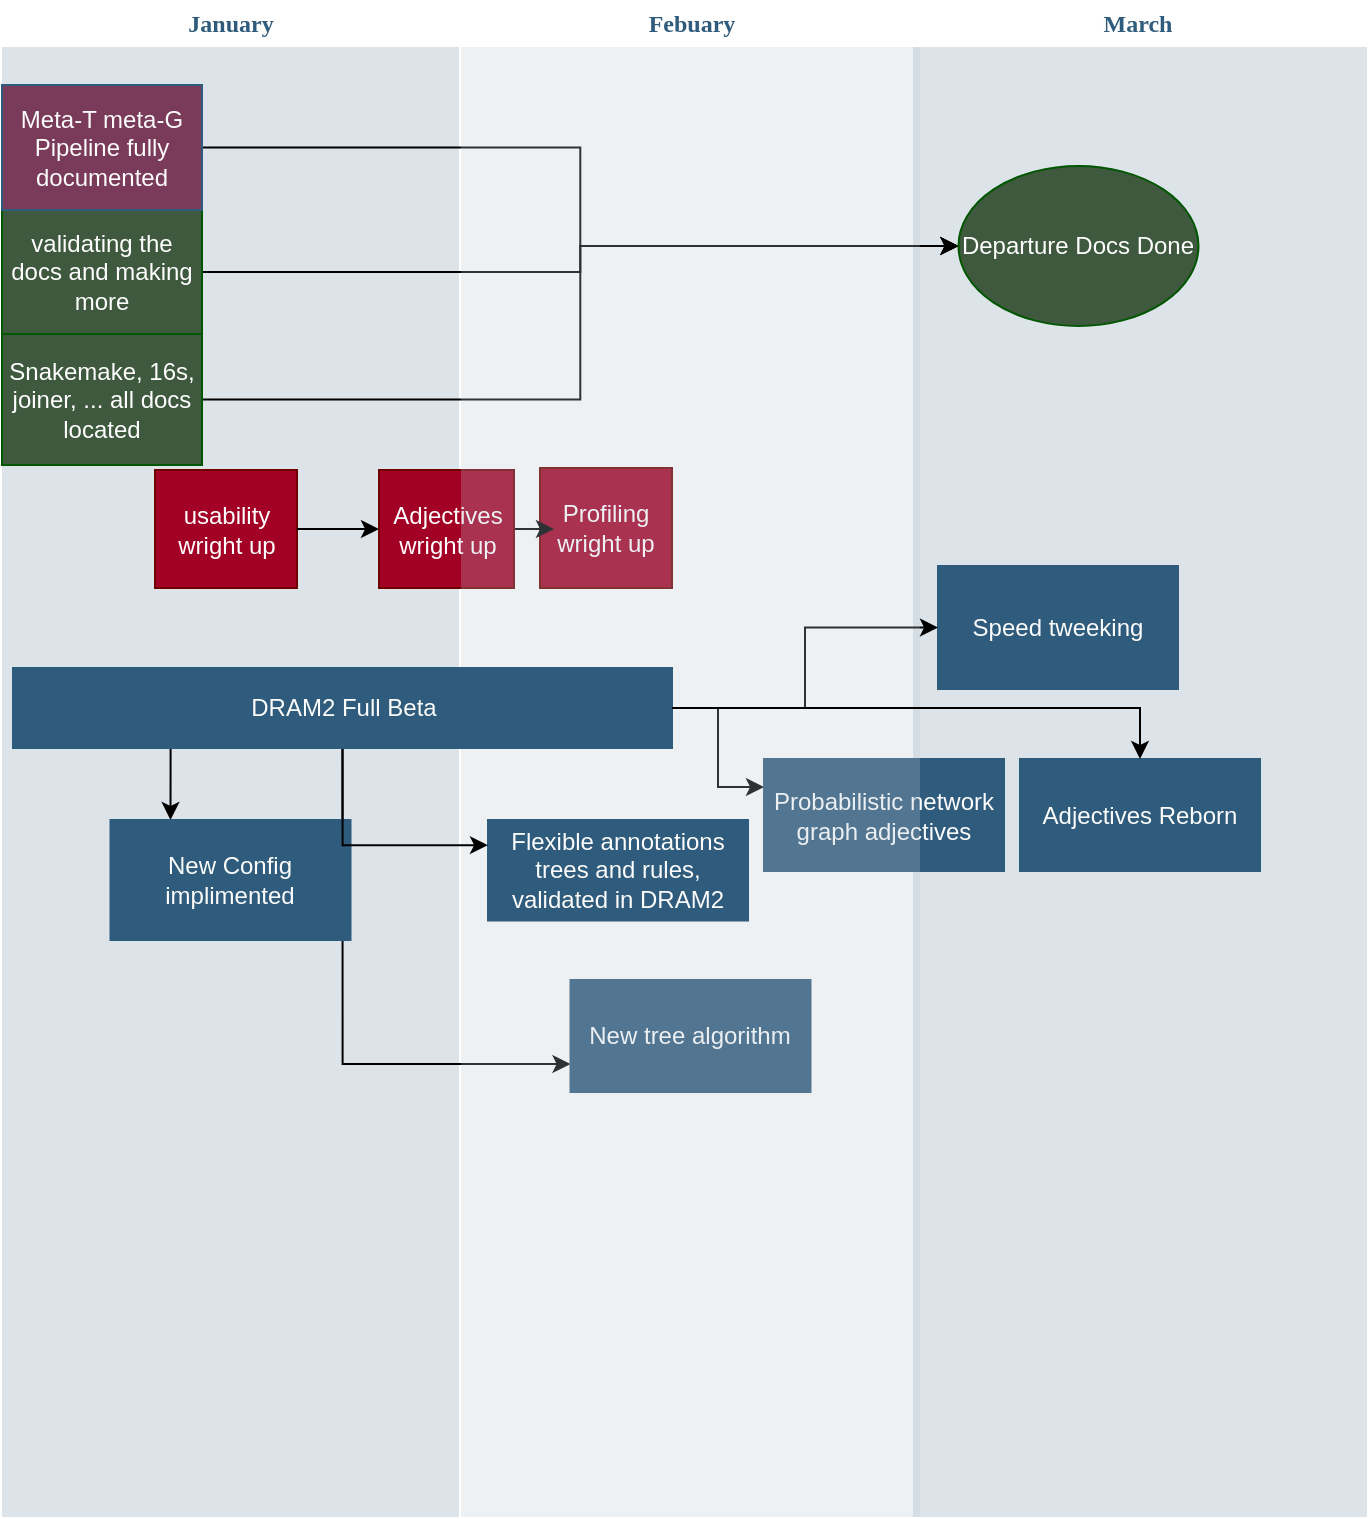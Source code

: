 <mxfile version="20.7.3" type="github">
  <diagram id="07fea595-8f29-1299-0266-81d95cde20df" name="Page-1">
    <mxGraphModel dx="1036" dy="705" grid="1" gridSize="10" guides="1" tooltips="1" connect="1" arrows="1" fold="1" page="1" pageScale="1" pageWidth="1169" pageHeight="827" background="#ffffff" math="0" shadow="0">
      <root>
        <mxCell id="0" />
        <mxCell id="1" parent="0" />
        <mxCell id="180" value="March&lt;span style=&quot;white-space: pre;&quot;&gt; &lt;/span&gt;" style="swimlane;whiteSpace=wrap;fillColor=none;swimlaneFillColor=#BAC8D3;fontColor=#2F5B7C;fontFamily=Tahoma;html=1;strokeColor=none;opacity=50;startSize=23;connectable=0;allowArrows=0;movable=0;resizable=0;deletable=0;container=0;" parent="1" vertex="1">
          <mxGeometry x="797.5" y="80.5" width="227" height="758" as="geometry">
            <mxRectangle x="664.5" y="88.5" width="80" height="23" as="alternateBounds" />
          </mxGeometry>
        </mxCell>
        <mxCell id="8oFMMmD0dK8GUsLk8yxT-230" value="Adjectives Reborn" style="rounded=0;whiteSpace=wrap;html=1;strokeColor=#2F5B7C;fillColor=#2F5B7C;fontColor=#FCFCFC;" parent="180" vertex="1">
          <mxGeometry x="53.5" y="379" width="120" height="56" as="geometry" />
        </mxCell>
        <mxCell id="7W-krHmOCczphmB0Bt9z-229" value="Speed tweeking" style="rounded=0;whiteSpace=wrap;html=1;strokeColor=#2F5B7C;fillColor=#2F5B7C;fontColor=#FCFCFC;deletable=0;" parent="180" vertex="1">
          <mxGeometry x="12.5" y="282.5" width="120" height="61.5" as="geometry" />
        </mxCell>
        <mxCell id="187" value="January" style="swimlane;whiteSpace=wrap;fillColor=none;swimlaneFillColor=#BAC8D3;fontColor=#2F5B7C;fontFamily=Tahoma;html=1;strokeColor=none;opacity=50;connectable=0;allowArrows=0;editable=1;movable=0;resizable=1;rotatable=1;deletable=0;fixedWidth=1;pointerEvents=0;moveCells=0;container=0;" parent="1" vertex="1">
          <mxGeometry x="342" y="80.5" width="228.5" height="758" as="geometry">
            <mxRectangle x="20" y="20" width="80" height="23" as="alternateBounds" />
          </mxGeometry>
        </mxCell>
        <mxCell id="7W-krHmOCczphmB0Bt9z-201" value="" style="edgeStyle=orthogonalEdgeStyle;rounded=0;orthogonalLoop=1;jettySize=auto;html=1;" parent="1" source="8oFMMmD0dK8GUsLk8yxT-222" target="7W-krHmOCczphmB0Bt9z-198" edge="1">
          <mxGeometry relative="1" as="geometry">
            <mxPoint x="524" y="147.759" as="targetPoint" />
          </mxGeometry>
        </mxCell>
        <mxCell id="c3t_FQw8ndiGr6aB82j6-199" style="edgeStyle=orthogonalEdgeStyle;rounded=0;orthogonalLoop=1;jettySize=auto;html=1;exitX=1;exitY=0.5;exitDx=0;exitDy=0;entryX=0;entryY=0.5;entryDx=0;entryDy=0;" edge="1" parent="1" source="c3t_FQw8ndiGr6aB82j6-196" target="7W-krHmOCczphmB0Bt9z-198">
          <mxGeometry relative="1" as="geometry" />
        </mxCell>
        <mxCell id="c3t_FQw8ndiGr6aB82j6-200" style="edgeStyle=orthogonalEdgeStyle;rounded=0;orthogonalLoop=1;jettySize=auto;html=1;exitX=1;exitY=0.5;exitDx=0;exitDy=0;" edge="1" parent="1" source="7W-krHmOCczphmB0Bt9z-257" target="7W-krHmOCczphmB0Bt9z-198">
          <mxGeometry relative="1" as="geometry" />
        </mxCell>
        <mxCell id="7W-krHmOCczphmB0Bt9z-257" value=" validating the docs and making more" style="rounded=0;whiteSpace=wrap;html=1;fillColor=#3F593F;fontColor=#ffffff;strokeColor=#005700;" parent="1" vertex="1">
          <mxGeometry x="342" y="185" width="100" height="62" as="geometry" />
        </mxCell>
        <mxCell id="8oFMMmD0dK8GUsLk8yxT-222" value="Meta-T meta-G Pipeline fully documented" style="rounded=0;whiteSpace=wrap;html=1;strokeColor=#2F5B7C;fillColor=#7A3B5B;fontColor=#FCFCFC;" parent="1" vertex="1">
          <mxGeometry x="342" y="122.5" width="100" height="62.5" as="geometry" />
        </mxCell>
        <mxCell id="c3t_FQw8ndiGr6aB82j6-196" value="Snakemake, 16s, joiner, ... all docs located" style="rounded=0;whiteSpace=wrap;html=1;fillColor=#3F593F;fontColor=#ffffff;strokeColor=#005700;" vertex="1" parent="1">
          <mxGeometry x="342" y="247" width="100" height="65.5" as="geometry" />
        </mxCell>
        <mxCell id="7W-krHmOCczphmB0Bt9z-246" value="Profiling  wright up" style="rounded=0;whiteSpace=wrap;html=1;fillColor=#a20025;fontColor=#ffffff;strokeColor=#6F0000;" parent="1" vertex="1">
          <mxGeometry x="611" y="314" width="66" height="60" as="geometry" />
        </mxCell>
        <mxCell id="7W-krHmOCczphmB0Bt9z-247" value="usability wright up" style="rounded=0;whiteSpace=wrap;html=1;fillColor=#a20025;fontColor=#ffffff;strokeColor=#6F0000;" parent="1" vertex="1">
          <mxGeometry x="418.5" y="315" width="71" height="59" as="geometry" />
        </mxCell>
        <mxCell id="7W-krHmOCczphmB0Bt9z-252" value="" style="edgeStyle=orthogonalEdgeStyle;rounded=0;orthogonalLoop=1;jettySize=auto;html=1;" parent="1" source="7W-krHmOCczphmB0Bt9z-249" target="7W-krHmOCczphmB0Bt9z-246" edge="1">
          <mxGeometry relative="1" as="geometry" />
        </mxCell>
        <mxCell id="7W-krHmOCczphmB0Bt9z-249" value="Adjectives wright up" style="rounded=0;whiteSpace=wrap;html=1;fillColor=#a20025;fontColor=#ffffff;strokeColor=#6F0000;" parent="1" vertex="1">
          <mxGeometry x="530.5" y="315" width="67.5" height="59" as="geometry" />
        </mxCell>
        <mxCell id="7W-krHmOCczphmB0Bt9z-250" value="" style="edgeStyle=orthogonalEdgeStyle;rounded=0;orthogonalLoop=1;jettySize=auto;html=1;" parent="1" source="7W-krHmOCczphmB0Bt9z-247" target="7W-krHmOCczphmB0Bt9z-249" edge="1">
          <mxGeometry relative="1" as="geometry" />
        </mxCell>
        <mxCell id="c3t_FQw8ndiGr6aB82j6-207" style="edgeStyle=orthogonalEdgeStyle;rounded=0;orthogonalLoop=1;jettySize=auto;html=1;exitX=0.25;exitY=1;exitDx=0;exitDy=0;entryX=0.25;entryY=0;entryDx=0;entryDy=0;" edge="1" parent="1" source="c3t_FQw8ndiGr6aB82j6-203" target="8oFMMmD0dK8GUsLk8yxT-225">
          <mxGeometry relative="1" as="geometry" />
        </mxCell>
        <mxCell id="c3t_FQw8ndiGr6aB82j6-215" style="edgeStyle=orthogonalEdgeStyle;rounded=0;orthogonalLoop=1;jettySize=auto;html=1;exitX=0.5;exitY=1;exitDx=0;exitDy=0;entryX=0;entryY=0.75;entryDx=0;entryDy=0;" edge="1" parent="1" source="c3t_FQw8ndiGr6aB82j6-203" target="c3t_FQw8ndiGr6aB82j6-206">
          <mxGeometry relative="1" as="geometry" />
        </mxCell>
        <mxCell id="c3t_FQw8ndiGr6aB82j6-216" style="edgeStyle=orthogonalEdgeStyle;rounded=0;orthogonalLoop=1;jettySize=auto;html=1;exitX=1;exitY=0.5;exitDx=0;exitDy=0;" edge="1" parent="1" source="c3t_FQw8ndiGr6aB82j6-203" target="7W-krHmOCczphmB0Bt9z-229">
          <mxGeometry relative="1" as="geometry" />
        </mxCell>
        <mxCell id="c3t_FQw8ndiGr6aB82j6-217" style="edgeStyle=orthogonalEdgeStyle;rounded=0;orthogonalLoop=1;jettySize=auto;html=1;exitX=1;exitY=0.5;exitDx=0;exitDy=0;entryX=0;entryY=0.25;entryDx=0;entryDy=0;" edge="1" parent="1" source="c3t_FQw8ndiGr6aB82j6-203" target="7W-krHmOCczphmB0Bt9z-211">
          <mxGeometry relative="1" as="geometry" />
        </mxCell>
        <mxCell id="7W-krHmOCczphmB0Bt9z-198" value="Departure Docs Done" style="ellipse;whiteSpace=wrap;html=1;fillColor=#3F593F;fontColor=#ffffff;strokeColor=#005700;" parent="1" vertex="1">
          <mxGeometry x="820.25" y="163" width="120" height="80" as="geometry" />
        </mxCell>
        <mxCell id="7W-krHmOCczphmB0Bt9z-211" value="Probabilistic network graph adjectives" style="rounded=0;whiteSpace=wrap;html=1;strokeColor=#2F5B7C;fillColor=#2F5B7C;fontColor=#FCFCFC;" parent="1" vertex="1">
          <mxGeometry x="723" y="459.5" width="120" height="56" as="geometry" />
        </mxCell>
        <mxCell id="c3t_FQw8ndiGr6aB82j6-206" value="New tree algorithm" style="rounded=0;whiteSpace=wrap;html=1;strokeColor=#2F5B7C;fillColor=#2F5B7C;fontColor=#FCFCFC;" vertex="1" parent="1">
          <mxGeometry x="626.25" y="570" width="120" height="56" as="geometry" />
        </mxCell>
        <mxCell id="8oFMMmD0dK8GUsLk8yxT-225" value="New Config implimented" style="rounded=0;whiteSpace=wrap;html=1;strokeColor=#2F5B7C;fillColor=#2F5B7C;fontColor=#FCFCFC;deletable=0;" parent="1" vertex="1">
          <mxGeometry x="396.25" y="490" width="120" height="60" as="geometry" />
        </mxCell>
        <mxCell id="193" value="Febuary" style="swimlane;whiteSpace=wrap;fillColor=none;swimlaneFillColor=#BAC8D3;fontColor=#2F5B7C;fontFamily=Tahoma;html=1;strokeColor=none;opacity=25;connectable=0;allowArrows=0;movable=1;resizable=0;deletable=0;container=0;" parent="1" vertex="1">
          <mxGeometry x="571.5" y="80.5" width="229.5" height="758" as="geometry">
            <mxRectangle x="20" y="20" width="80" height="23" as="alternateBounds" />
          </mxGeometry>
        </mxCell>
        <mxCell id="7W-krHmOCczphmB0Bt9z-203" value="Flexible annotations trees and rules, validated in DRAM2" style="rounded=0;whiteSpace=wrap;html=1;strokeColor=#2F5B7C;fillColor=#2F5B7C;fontColor=#FCFCFC;deletable=0;" parent="193" vertex="1">
          <mxGeometry x="13.5" y="409.5" width="130" height="50.25" as="geometry" />
        </mxCell>
        <mxCell id="c3t_FQw8ndiGr6aB82j6-214" style="edgeStyle=orthogonalEdgeStyle;rounded=0;orthogonalLoop=1;jettySize=auto;html=1;exitX=0.5;exitY=1;exitDx=0;exitDy=0;entryX=0;entryY=0.25;entryDx=0;entryDy=0;" edge="1" parent="193" source="c3t_FQw8ndiGr6aB82j6-203" target="7W-krHmOCczphmB0Bt9z-203">
          <mxGeometry relative="1" as="geometry" />
        </mxCell>
        <mxCell id="c3t_FQw8ndiGr6aB82j6-203" value="DRAM2 Full Beta" style="rounded=0;whiteSpace=wrap;html=1;strokeColor=#2F5B7C;fillColor=#2F5B7C;fontColor=#FCFCFC;" vertex="1" parent="193">
          <mxGeometry x="-224" y="333.5" width="329.5" height="40" as="geometry" />
        </mxCell>
        <mxCell id="c3t_FQw8ndiGr6aB82j6-218" style="edgeStyle=orthogonalEdgeStyle;rounded=0;orthogonalLoop=1;jettySize=auto;html=1;exitX=1;exitY=0.5;exitDx=0;exitDy=0;" edge="1" parent="1" source="c3t_FQw8ndiGr6aB82j6-203" target="8oFMMmD0dK8GUsLk8yxT-230">
          <mxGeometry relative="1" as="geometry" />
        </mxCell>
      </root>
    </mxGraphModel>
  </diagram>
</mxfile>
